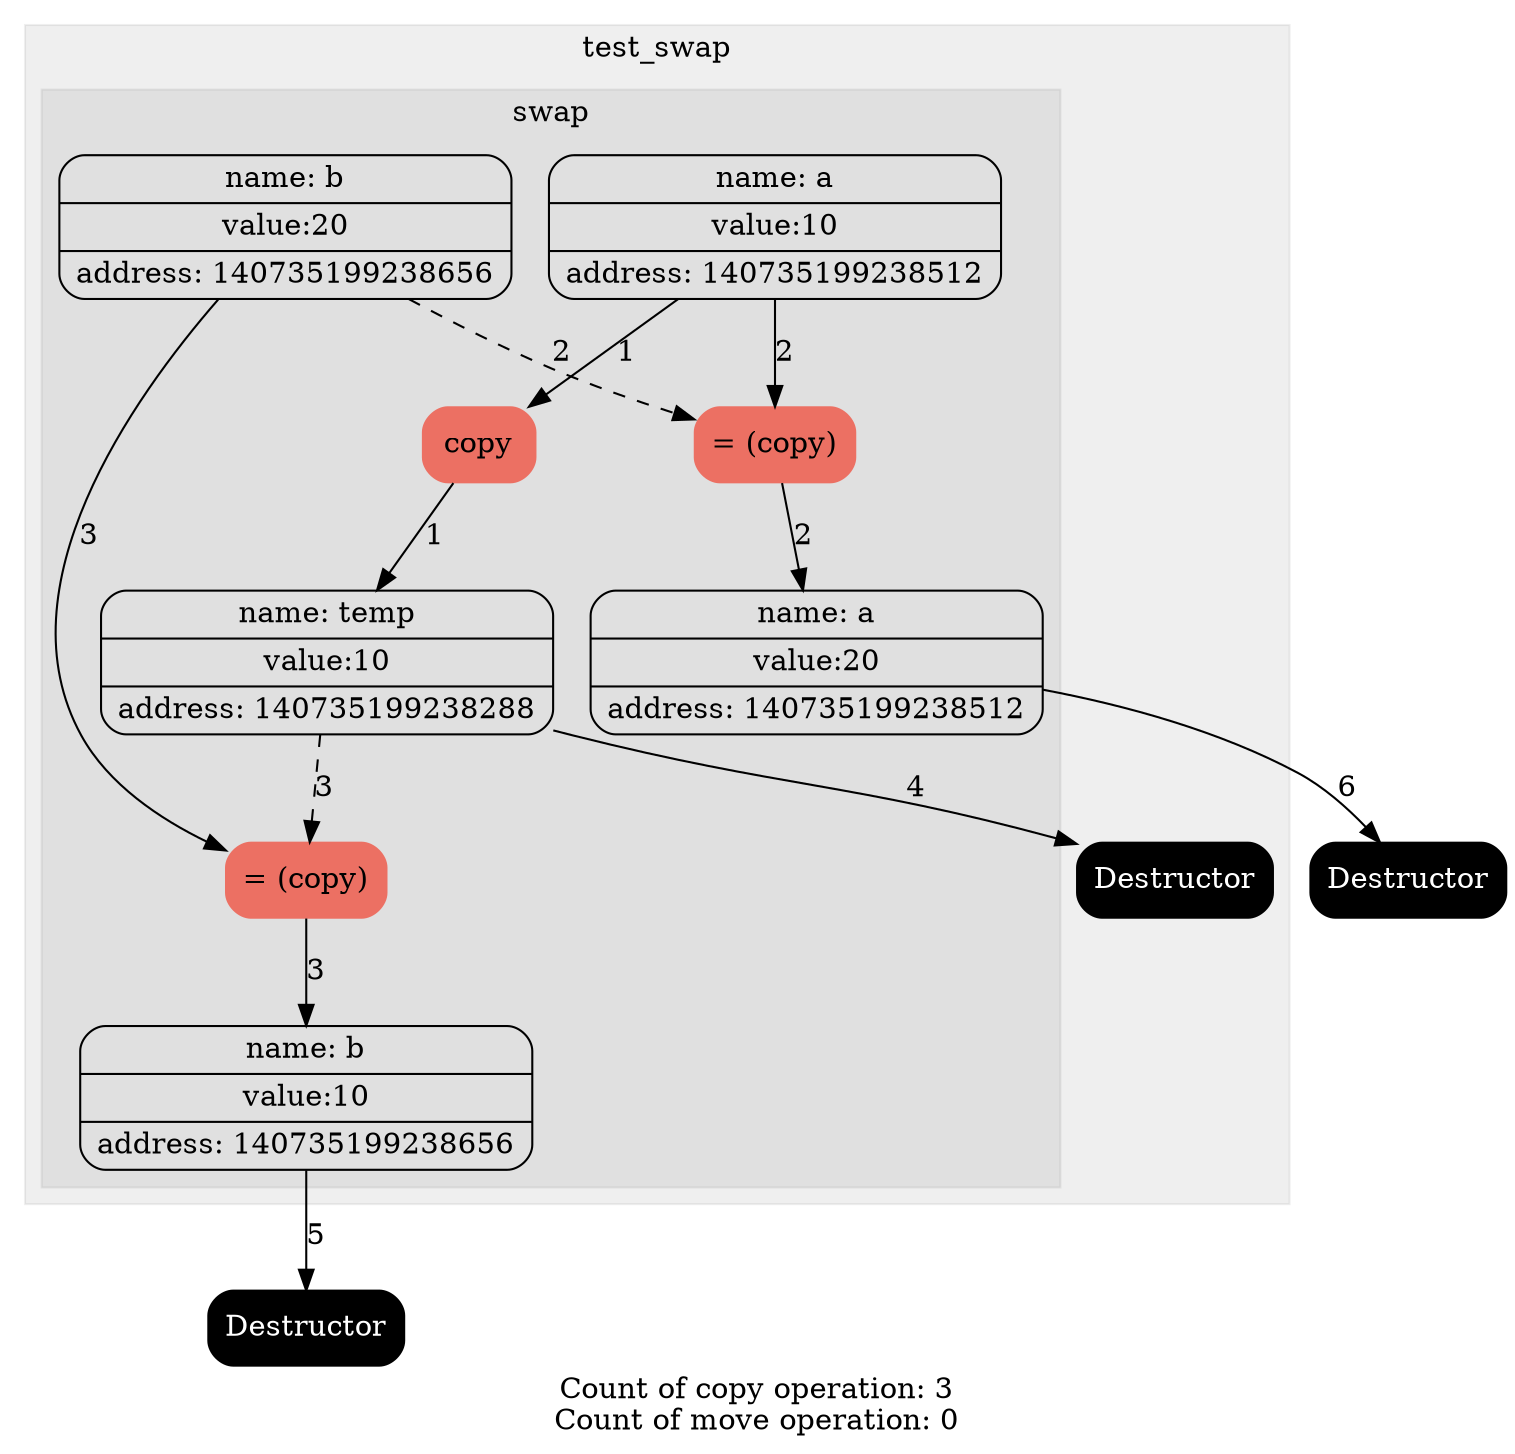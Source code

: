 digraph G{
trankdir=HR;
node[shape=Mrecord];

subgraph "cluster_0" {
label = test_swap;
style= filled
color = "#00000010";
1[label="{ {name: tmp0} | {value:10} | {address: 140735199238512}} " color=""style=""fontcolor=""];
1[label="{ {name: a} | {value:10} | {address: 140735199238512}} " color=""style=""fontcolor=""];
2[label="{ {name: tmp1} | {value:20} | {address: 140735199238656}} " color=""style=""fontcolor=""];
2[label="{ {name: b} | {value:20} | {address: 140735199238656}} " color=""style=""fontcolor=""];
subgraph "cluster_1" {
label = swap;
style= filled
color = "#00000010";
3[label="copy" color = "#EC7063" style = "filled"fontcolor =""];
edge[style = "" color = ""label = "1"fontcolor =""]1->3;
4[label="{ {name: tmp2} | {value:10} | {address: 140735199238288}} " color=""style=""fontcolor=""];
edge[style = "" color = ""label = "1"fontcolor =""]3->4;
4[label="{ {name: temp} | {value:10} | {address: 140735199238288}} " color=""style=""fontcolor=""];
5[label="= (copy)" color = "#EC7063" style = "filled"fontcolor =""];
edge[style = "" color = ""label = "2"fontcolor =""]1->5;
edge[style = "dashed" color = ""label = "2"fontcolor =""]2->5;
6[label="{ {name: a} | {value:20} | {address: 140735199238512}} " color=""style=""fontcolor=""];
edge[style = "" color = ""label = "2"fontcolor =""]5->6;
7[label="= (copy)" color = "#EC7063" style = "filled"fontcolor =""];
edge[style = "" color = ""label = "3"fontcolor =""]2->7;
edge[style = "dashed" color = ""label = "3"fontcolor =""]4->7;
8[label="{ {name: b} | {value:10} | {address: 140735199238656}} " color=""style=""fontcolor=""];
edge[style = "" color = ""label = "3"fontcolor =""]7->8;
}
9[label="Destructor" color = "black" style = "filled"fontcolor ="white"];
edge[style = "" color = ""label = "4"fontcolor =""]4->9;
}
10[label="Destructor" color = "black" style = "filled"fontcolor ="white"];
edge[style = "" color = ""label = "5"fontcolor =""]8->10;
11[label="Destructor" color = "black" style = "filled"fontcolor ="white"];
edge[style = "" color = ""label = "6"fontcolor =""]6->11;
label="Count of copy operation: 3
Count of move operation: 0"}